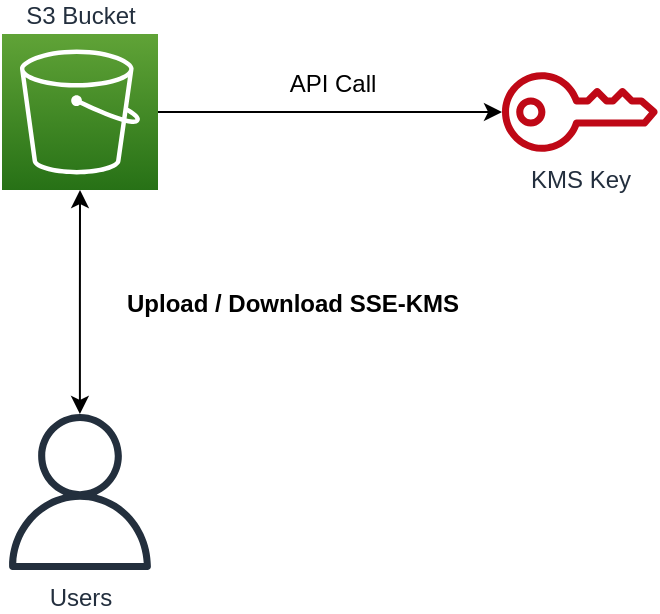 <mxfile version="21.2.8" type="device">
  <diagram name="Page-1" id="D-mQjGxyX3MyDuXgaXmI">
    <mxGraphModel dx="1098" dy="838" grid="1" gridSize="10" guides="1" tooltips="1" connect="1" arrows="1" fold="1" page="1" pageScale="1" pageWidth="850" pageHeight="1100" math="0" shadow="0">
      <root>
        <mxCell id="0" />
        <mxCell id="1" parent="0" />
        <mxCell id="o0A7dUN4WDblPek411Sm-7" style="edgeStyle=orthogonalEdgeStyle;rounded=0;orthogonalLoop=1;jettySize=auto;html=1;entryX=0.5;entryY=1;entryDx=0;entryDy=0;entryPerimeter=0;startArrow=classic;startFill=1;" edge="1" parent="1" source="o0A7dUN4WDblPek411Sm-1" target="o0A7dUN4WDblPek411Sm-3">
          <mxGeometry relative="1" as="geometry" />
        </mxCell>
        <mxCell id="o0A7dUN4WDblPek411Sm-1" value="Users" style="sketch=0;outlineConnect=0;fontColor=#232F3E;gradientColor=none;fillColor=#232F3D;strokeColor=none;dashed=0;verticalLabelPosition=bottom;verticalAlign=top;align=center;html=1;fontSize=12;fontStyle=0;aspect=fixed;pointerEvents=1;shape=mxgraph.aws4.user;" vertex="1" parent="1">
          <mxGeometry x="370" y="390" width="78" height="78" as="geometry" />
        </mxCell>
        <mxCell id="o0A7dUN4WDblPek411Sm-2" value="KMS Key" style="sketch=0;outlineConnect=0;fontColor=#232F3E;gradientColor=none;fillColor=#BF0816;strokeColor=none;dashed=0;verticalLabelPosition=bottom;verticalAlign=top;align=center;html=1;fontSize=12;fontStyle=0;aspect=fixed;pointerEvents=1;shape=mxgraph.aws4.addon;" vertex="1" parent="1">
          <mxGeometry x="620" y="219" width="78" height="40" as="geometry" />
        </mxCell>
        <mxCell id="o0A7dUN4WDblPek411Sm-4" style="edgeStyle=orthogonalEdgeStyle;rounded=0;orthogonalLoop=1;jettySize=auto;html=1;" edge="1" parent="1" source="o0A7dUN4WDblPek411Sm-3" target="o0A7dUN4WDblPek411Sm-2">
          <mxGeometry relative="1" as="geometry" />
        </mxCell>
        <mxCell id="o0A7dUN4WDblPek411Sm-3" value="S3 Bucket" style="sketch=0;points=[[0,0,0],[0.25,0,0],[0.5,0,0],[0.75,0,0],[1,0,0],[0,1,0],[0.25,1,0],[0.5,1,0],[0.75,1,0],[1,1,0],[0,0.25,0],[0,0.5,0],[0,0.75,0],[1,0.25,0],[1,0.5,0],[1,0.75,0]];outlineConnect=0;fontColor=#232F3E;gradientColor=#60A337;gradientDirection=north;fillColor=#277116;strokeColor=#ffffff;dashed=0;verticalLabelPosition=top;verticalAlign=bottom;align=center;html=1;fontSize=12;fontStyle=0;aspect=fixed;shape=mxgraph.aws4.resourceIcon;resIcon=mxgraph.aws4.s3;labelPosition=center;" vertex="1" parent="1">
          <mxGeometry x="370" y="200" width="78" height="78" as="geometry" />
        </mxCell>
        <mxCell id="o0A7dUN4WDblPek411Sm-5" value="API Call" style="text;html=1;align=center;verticalAlign=middle;resizable=0;points=[];autosize=1;strokeColor=none;fillColor=none;" vertex="1" parent="1">
          <mxGeometry x="500" y="210" width="70" height="30" as="geometry" />
        </mxCell>
        <mxCell id="o0A7dUN4WDblPek411Sm-8" value="Upload / Download SSE-KMS" style="text;html=1;align=center;verticalAlign=middle;resizable=0;points=[];autosize=1;strokeColor=none;fillColor=none;fontStyle=1" vertex="1" parent="1">
          <mxGeometry x="420" y="320" width="190" height="30" as="geometry" />
        </mxCell>
      </root>
    </mxGraphModel>
  </diagram>
</mxfile>
